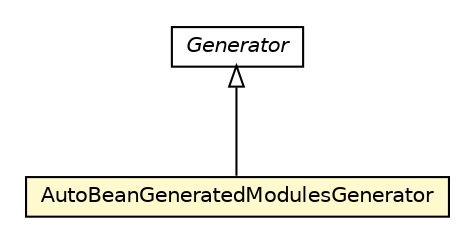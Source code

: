 #!/usr/local/bin/dot
#
# Class diagram 
# Generated by UMLGraph version R5_6-24-gf6e263 (http://www.umlgraph.org/)
#

digraph G {
	edge [fontname="Helvetica",fontsize=10,labelfontname="Helvetica",labelfontsize=10];
	node [fontname="Helvetica",fontsize=10,shape=plaintext];
	nodesep=0.25;
	ranksep=0.5;
	// io.reinert.requestor.autobean.AutoBeanGeneratedModulesGenerator
	c13685 [label=<<table title="io.reinert.requestor.autobean.AutoBeanGeneratedModulesGenerator" border="0" cellborder="1" cellspacing="0" cellpadding="2" port="p" bgcolor="lemonChiffon" href="./AutoBeanGeneratedModulesGenerator.html">
		<tr><td><table border="0" cellspacing="0" cellpadding="1">
<tr><td align="center" balign="center"> AutoBeanGeneratedModulesGenerator </td></tr>
		</table></td></tr>
		</table>>, URL="./AutoBeanGeneratedModulesGenerator.html", fontname="Helvetica", fontcolor="black", fontsize=10.0];
	//io.reinert.requestor.autobean.AutoBeanGeneratedModulesGenerator extends com.google.gwt.core.ext.Generator
	c13741:p -> c13685:p [dir=back,arrowtail=empty];
	// com.google.gwt.core.ext.Generator
	c13741 [label=<<table title="com.google.gwt.core.ext.Generator" border="0" cellborder="1" cellspacing="0" cellpadding="2" port="p" href="http://java.sun.com/j2se/1.4.2/docs/api/com/google/gwt/core/ext/Generator.html">
		<tr><td><table border="0" cellspacing="0" cellpadding="1">
<tr><td align="center" balign="center"><font face="Helvetica-Oblique"> Generator </font></td></tr>
		</table></td></tr>
		</table>>, URL="http://java.sun.com/j2se/1.4.2/docs/api/com/google/gwt/core/ext/Generator.html", fontname="Helvetica", fontcolor="black", fontsize=10.0];
}

